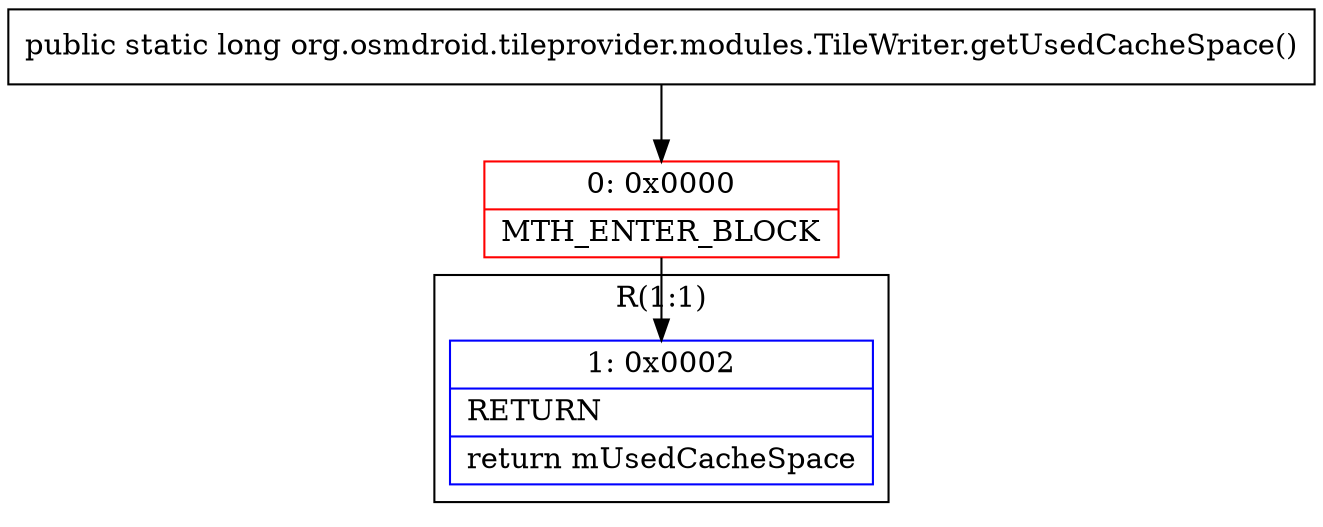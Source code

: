 digraph "CFG fororg.osmdroid.tileprovider.modules.TileWriter.getUsedCacheSpace()J" {
subgraph cluster_Region_401299822 {
label = "R(1:1)";
node [shape=record,color=blue];
Node_1 [shape=record,label="{1\:\ 0x0002|RETURN\l|return mUsedCacheSpace\l}"];
}
Node_0 [shape=record,color=red,label="{0\:\ 0x0000|MTH_ENTER_BLOCK\l}"];
MethodNode[shape=record,label="{public static long org.osmdroid.tileprovider.modules.TileWriter.getUsedCacheSpace() }"];
MethodNode -> Node_0;
Node_0 -> Node_1;
}

